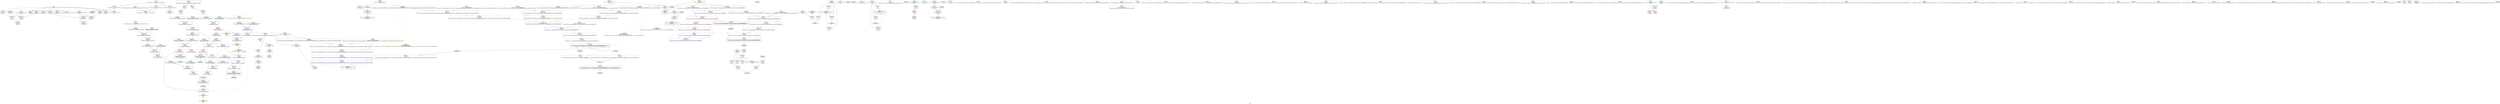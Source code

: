 digraph "SVFG" {
	label="SVFG";

	Node0x5643a87833d0 [shape=record,color=grey,label="{NodeID: 0\nNullPtr}"];
	Node0x5643a87833d0 -> Node0x5643a87a4ab0[style=solid];
	Node0x5643a87833d0 -> Node0x5643a87a4bb0[style=solid];
	Node0x5643a87833d0 -> Node0x5643a87a4c80[style=solid];
	Node0x5643a87833d0 -> Node0x5643a87a4d50[style=solid];
	Node0x5643a87833d0 -> Node0x5643a87a4e20[style=solid];
	Node0x5643a87833d0 -> Node0x5643a87a4ef0[style=solid];
	Node0x5643a87833d0 -> Node0x5643a87a4fc0[style=solid];
	Node0x5643a87833d0 -> Node0x5643a87a5090[style=solid];
	Node0x5643a87833d0 -> Node0x5643a87a5160[style=solid];
	Node0x5643a87833d0 -> Node0x5643a87aad20[style=solid];
	Node0x5643a87e0720 [shape=record,color=black,label="{NodeID: 443\n305 = PHI(346, )\n}"];
	Node0x5643a87a5bb0 [shape=record,color=blue,label="{NodeID: 194\n247\<--250\n_M_current\<--\n_ZN9__gnu_cxx17__normal_iteratorIPKcNSt7__cxx1112basic_stringIcSt11char_traitsIcESaIcEEEEC2IPcEERKNS0_IT_NS_11__enable_ifIXsr3std10__are_sameISC_SB_EE7__valueES8_E6__typeEEE\n|{<s0>15|<s1>15}}"];
	Node0x5643a87a5bb0:s0 -> Node0x5643a87a8f50[style=dashed,color=blue];
	Node0x5643a87a5bb0:s1 -> Node0x5643a87c3a20[style=dashed,color=blue];
	Node0x5643a87a24d0 [shape=record,color=purple,label="{NodeID: 111\n83\<--59\ncoerce.dive\<--__begin1\n_Z5solvev\n}"];
	Node0x5643a87a24d0 -> Node0x5643a87aaef0[style=solid];
	Node0x5643a87a0d10 [shape=record,color=green,label="{NodeID: 28\n63\<--64\nc\<--c_field_insensitive\n_Z5solvev\n}"];
	Node0x5643a87a0d10 -> Node0x5643a87a8b40[style=solid];
	Node0x5643a87a0d10 -> Node0x5643a87a8c10[style=solid];
	Node0x5643a87a0d10 -> Node0x5643a87a8ce0[style=solid];
	Node0x5643a87a0d10 -> Node0x5643a87ab090[style=solid];
	Node0x5643a87e2cd0 [shape=record,color=black,label="{NodeID: 471\n162 = PHI()\n}"];
	Node0x5643a87a8db0 [shape=record,color=red,label="{NodeID: 139\n99\<--96\n\<--call5\n_Z5solvev\n}"];
	Node0x5643a87a8db0 -> Node0x5643a87ab090[style=solid];
	Node0x5643a87a3780 [shape=record,color=green,label="{NodeID: 56\n255\<--256\nthis.addr\<--this.addr_field_insensitive\n_ZN9__gnu_cxx17__normal_iteratorIPcNSt7__cxx1112basic_stringIcSt11char_traitsIcESaIcEEEEppEv\n}"];
	Node0x5643a87a3780 -> Node0x5643a87a9770[style=solid];
	Node0x5643a87a3780 -> Node0x5643a87a5c80[style=solid];
	Node0x5643a87c2620 [shape=record,color=black,label="{NodeID: 333\nMR_47V_3 = PHI(MR_47V_4, MR_47V_2, )\npts\{286 \}\n}"];
	Node0x5643a87c2620 -> Node0x5643a87a9ab0[style=dashed];
	Node0x5643a87c2620 -> Node0x5643a87a9b80[style=dashed];
	Node0x5643a87c2620 -> Node0x5643a87a5fc0[style=dashed];
	Node0x5643a87aa470 [shape=record,color=red,label="{NodeID: 167\n380\<--374\n\<--__a.addr\n_ZStoRRSt13_Ios_FmtflagsS_\n}"];
	Node0x5643a87aa470 -> Node0x5643a87aa6e0[style=solid];
	Node0x5643a87a4fc0 [shape=record,color=black,label="{NodeID: 84\n129\<--3\n\<--dummyVal\n_Z5solvev\n}"];
	Node0x5643a87a4fc0 -> Node0x5643a87ab3d0[style=solid];
	Node0x5643a879ec50 [shape=record,color=green,label="{NodeID: 1\n7\<--1\n__dso_handle\<--dummyObj\nGlob }"];
	Node0x5643a87e0830 [shape=record,color=black,label="{NodeID: 444\n309 = PHI()\n}"];
	Node0x5643a87a5c80 [shape=record,color=blue,label="{NodeID: 195\n255\<--254\nthis.addr\<--this\n_ZN9__gnu_cxx17__normal_iteratorIPcNSt7__cxx1112basic_stringIcSt11char_traitsIcESaIcEEEEppEv\n}"];
	Node0x5643a87a5c80 -> Node0x5643a87a9770[style=dashed];
	Node0x5643a87a25a0 [shape=record,color=purple,label="{NodeID: 112\n89\<--61\ncoerce.dive3\<--__end1\n_Z5solvev\n}"];
	Node0x5643a87a25a0 -> Node0x5643a87aafc0[style=solid];
	Node0x5643a87a0de0 [shape=record,color=green,label="{NodeID: 29\n65\<--66\nagg.tmp\<--agg.tmp_field_insensitive\n_Z5solvev\n|{|<s1>15}}"];
	Node0x5643a87a0de0 -> Node0x5643a87a2670[style=solid];
	Node0x5643a87a0de0:s1 -> Node0x5643a87e0e90[style=solid,color=red];
	Node0x5643a87e2dd0 [shape=record,color=black,label="{NodeID: 472\n166 = PHI()\n}"];
	Node0x5643a87a8e80 [shape=record,color=red,label="{NodeID: 140\n111\<--107\n\<--call9\n_Z5solvev\n}"];
	Node0x5643a87a8e80 -> Node0x5643a87a5600[style=solid];
	Node0x5643a87a3850 [shape=record,color=green,label="{NodeID: 57\n278\<--279\nmain\<--main_field_insensitive\n}"];
	Node0x5643a87c2b20 [shape=record,color=black,label="{NodeID: 334\nMR_2V_2 = PHI(MR_2V_3, MR_2V_1, )\npts\{10 \}\n|{<s0>32|<s1>32}}"];
	Node0x5643a87c2b20:s0 -> Node0x5643a87a8590[style=dashed,color=red];
	Node0x5643a87c2b20:s1 -> Node0x5643a87ab640[style=dashed,color=red];
	Node0x5643a87aa540 [shape=record,color=red,label="{NodeID: 168\n386\<--374\n\<--__a.addr\n_ZStoRRSt13_Ios_FmtflagsS_\n}"];
	Node0x5643a87aa540 -> Node0x5643a87a2d40[style=solid];
	Node0x5643a87aa540 -> Node0x5643a87a67e0[style=solid];
	Node0x5643a87a5090 [shape=record,color=black,label="{NodeID: 85\n181\<--3\nlpad.val\<--dummyVal\n_Z5solvev\n}"];
	Node0x5643a879ece0 [shape=record,color=green,label="{NodeID: 2\n9\<--1\n\<--dummyObj\nCan only get source location for instruction, argument, global var or function.}"];
	Node0x5643a87e0900 [shape=record,color=black,label="{NodeID: 445\n363 = PHI(371, )\n}"];
	Node0x5643a87a5d50 [shape=record,color=blue,label="{NodeID: 196\n259\<--261\n_M_current\<--incdec.ptr\n_ZN9__gnu_cxx17__normal_iteratorIPcNSt7__cxx1112basic_stringIcSt11char_traitsIcESaIcEEEEppEv\n|{<s0>17}}"];
	Node0x5643a87a5d50:s0 -> Node0x5643a87c3520[style=dashed,color=blue];
	Node0x5643a87a2670 [shape=record,color=purple,label="{NodeID: 113\n142\<--65\ncoerce.dive14\<--agg.tmp\n_Z5solvev\n}"];
	Node0x5643a87a2670 -> Node0x5643a87a8f50[style=solid];
	Node0x5643a87a0eb0 [shape=record,color=green,label="{NodeID: 30\n67\<--68\nref.tmp\<--ref.tmp_field_insensitive\n_Z5solvev\n|{|<s1>15}}"];
	Node0x5643a87a0eb0 -> Node0x5643a87a2740[style=solid];
	Node0x5643a87a0eb0:s1 -> Node0x5643a87e0fd0[style=solid,color=red];
	Node0x5643a87e2ed0 [shape=record,color=black,label="{NodeID: 473\n167 = PHI()\n}"];
	Node0x5643a87a8f50 [shape=record,color=red,label="{NodeID: 141\n143\<--142\n\<--coerce.dive14\n_Z5solvev\n}"];
	Node0x5643a87a3950 [shape=record,color=green,label="{NodeID: 58\n281\<--282\nretval\<--retval_field_insensitive\nmain\n}"];
	Node0x5643a87a3950 -> Node0x5643a87a9910[style=solid];
	Node0x5643a87a3950 -> Node0x5643a87a5e20[style=solid];
	Node0x5643a87c3020 [shape=record,color=black,label="{NodeID: 335\nMR_10V_2 = PHI(MR_10V_3, MR_10V_1, )\npts\{64 \}\n}"];
	Node0x5643a87c3020 -> Node0x5643a87ab090[style=dashed];
	Node0x5643a87aa610 [shape=record,color=red,label="{NodeID: 169\n382\<--376\n\<--__b.addr\n_ZStoRRSt13_Ios_FmtflagsS_\n|{<s0>34}}"];
	Node0x5643a87aa610:s0 -> Node0x5643a87e1610[style=solid,color=red];
	Node0x5643a87a5160 [shape=record,color=black,label="{NodeID: 86\n182\<--3\nlpad.val29\<--dummyVal\n_Z5solvev\n}"];
	Node0x5643a879ef90 [shape=record,color=green,label="{NodeID: 3\n11\<--1\n_ZSt3cin\<--dummyObj\nGlob }"];
	Node0x5643a87e0a40 [shape=record,color=black,label="{NodeID: 446\n383 = PHI(389, )\n}"];
	Node0x5643a87e0a40 -> Node0x5643a87a67e0[style=solid];
	Node0x5643a87c73c0 [shape=record,color=yellow,style=double,label="{NodeID: 363\n26V_1 = ENCHI(MR_26V_0)\npts\{600000 620000 680000 \}\nFun[_ZN9__gnu_cxx17__normal_iteratorIPKcNSt7__cxx1112basic_stringIcSt11char_traitsIcESaIcEEEEC2IPcEERKNS0_IT_NS_11__enable_ifIXsr3std10__are_sameISC_SB_EE7__valueES8_E6__typeEEE]}"];
	Node0x5643a87c73c0 -> Node0x5643a87a96a0[style=dashed];
	Node0x5643a87a5e20 [shape=record,color=blue,label="{NodeID: 197\n281\<--288\nretval\<--\nmain\n}"];
	Node0x5643a87a5e20 -> Node0x5643a87a9910[style=dashed];
	Node0x5643a87a2740 [shape=record,color=purple,label="{NodeID: 114\n136\<--67\ncoerce.dive13\<--ref.tmp\n_Z5solvev\n}"];
	Node0x5643a87a2740 -> Node0x5643a87ab4a0[style=solid];
	Node0x5643a87a0f80 [shape=record,color=green,label="{NodeID: 31\n69\<--70\ncoerce\<--coerce_field_insensitive\n_Z5solvev\n}"];
	Node0x5643a87a0f80 -> Node0x5643a87a7a30[style=solid];
	Node0x5643a87e2fd0 [shape=record,color=black,label="{NodeID: 474\n170 = PHI()\n}"];
	Node0x5643a87a9020 [shape=record,color=red,label="{NodeID: 142\n206\<--200\n\<--__lhs.addr\n_ZN9__gnu_cxxneIPcNSt7__cxx1112basic_stringIcSt11char_traitsIcESaIcEEEEEbRKNS_17__normal_iteratorIT_T0_EESD_\n|{<s0>26}}"];
	Node0x5643a87a9020:s0 -> Node0x5643a87e1750[style=solid,color=red];
	Node0x5643a87a3a20 [shape=record,color=green,label="{NodeID: 59\n283\<--284\ntn\<--tn_field_insensitive\nmain\n}"];
	Node0x5643a87a3a20 -> Node0x5643a87a99e0[style=solid];
	Node0x5643a87c3520 [shape=record,color=black,label="{NodeID: 336\nMR_12V_3 = PHI(MR_12V_4, MR_12V_2, )\npts\{600000 \}\n|{<s0>8|<s1>9|<s2>17|<s3>17}}"];
	Node0x5643a87c3520:s0 -> Node0x5643a87c78e0[style=dashed,color=red];
	Node0x5643a87c3520:s1 -> Node0x5643a87c82c0[style=dashed,color=red];
	Node0x5643a87c3520:s2 -> Node0x5643a87a9840[style=dashed,color=red];
	Node0x5643a87c3520:s3 -> Node0x5643a87a5d50[style=dashed,color=red];
	Node0x5643a87aa6e0 [shape=record,color=red,label="{NodeID: 170\n381\<--380\n\<--\n_ZStoRRSt13_Ios_FmtflagsS_\n|{<s0>34}}"];
	Node0x5643a87aa6e0:s0 -> Node0x5643a87e14d0[style=solid,color=red];
	Node0x5643a87a5230 [shape=record,color=black,label="{NodeID: 87\n13\<--12\n\<--_ZSt4cout\nCan only get source location for instruction, argument, global var or function.}"];
	Node0x5643a87a5230 -> Node0x5643a87a83f0[style=solid];
	Node0x5643a87a5230 -> Node0x5643a87a84c0[style=solid];
	Node0x5643a879f020 [shape=record,color=green,label="{NodeID: 4\n12\<--1\n_ZSt4cout\<--dummyObj\nGlob }"];
	Node0x5643a87e0c10 [shape=record,color=black,label="{NodeID: 447\n372 = PHI(362, )\n0th arg _ZStoRRSt13_Ios_FmtflagsS_ }"];
	Node0x5643a87e0c10 -> Node0x5643a87a6640[style=solid];
	Node0x5643a87a5ef0 [shape=record,color=blue,label="{NodeID: 198\n285\<--288\ni\<--\nmain\n}"];
	Node0x5643a87a5ef0 -> Node0x5643a87c2620[style=dashed];
	Node0x5643a87a7a30 [shape=record,color=purple,label="{NodeID: 115\n147\<--69\ncoerce.dive17\<--coerce\n_Z5solvev\n}"];
	Node0x5643a87a7a30 -> Node0x5643a87ab570[style=solid];
	Node0x5643a87a1050 [shape=record,color=green,label="{NodeID: 32\n72\<--73\n_ZNSt7__cxx1112basic_stringIcSt11char_traitsIcESaIcEEC1Ev\<--_ZNSt7__cxx1112basic_stringIcSt11char_traitsIcESaIcEEC1Ev_field_insensitive\n}"];
	Node0x5643a87e30a0 [shape=record,color=black,label="{NodeID: 475\n207 = PHI(402, )\n}"];
	Node0x5643a87e30a0 -> Node0x5643a87a91c0[style=solid];
	Node0x5643a87a90f0 [shape=record,color=red,label="{NodeID: 143\n211\<--202\n\<--__rhs.addr\n_ZN9__gnu_cxxneIPcNSt7__cxx1112basic_stringIcSt11char_traitsIcESaIcEEEEEbRKNS_17__normal_iteratorIT_T0_EESD_\n|{<s0>27}}"];
	Node0x5643a87a90f0:s0 -> Node0x5643a87e1750[style=solid,color=red];
	Node0x5643a87a3af0 [shape=record,color=green,label="{NodeID: 60\n285\<--286\ni\<--i_field_insensitive\nmain\n}"];
	Node0x5643a87a3af0 -> Node0x5643a87a9ab0[style=solid];
	Node0x5643a87a3af0 -> Node0x5643a87a9b80[style=solid];
	Node0x5643a87a3af0 -> Node0x5643a87a5ef0[style=solid];
	Node0x5643a87a3af0 -> Node0x5643a87a5fc0[style=solid];
	Node0x5643a87c3a20 [shape=record,color=black,label="{NodeID: 337\nMR_16V_2 = PHI(MR_16V_3, MR_16V_1, )\npts\{660000 \}\n|{|<s1>15}}"];
	Node0x5643a87c3a20 -> Node0x5643a87c3a20[style=dashed];
	Node0x5643a87c3a20:s1 -> Node0x5643a87a5bb0[style=dashed,color=red];
	Node0x5643a87aa7b0 [shape=record,color=red,label="{NodeID: 171\n398\<--392\n\<--__a.addr\n_ZStorSt13_Ios_FmtflagsS_\n}"];
	Node0x5643a87aa7b0 -> Node0x5643a87b3f50[style=solid];
	Node0x5643a87a5330 [shape=record,color=black,label="{NodeID: 88\n14\<--12\n\<--_ZSt4cout\nCan only get source location for instruction, argument, global var or function.}"];
	Node0x5643a87a5330 -> Node0x5643a87a8660[style=solid];
	Node0x5643a87a5330 -> Node0x5643a87a8730[style=solid];
	Node0x5643a879f0e0 [shape=record,color=green,label="{NodeID: 5\n15\<--1\n.str\<--dummyObj\nGlob }"];
	Node0x5643a87e0d50 [shape=record,color=black,label="{NodeID: 448\n373 = PHI(361, )\n1st arg _ZStoRRSt13_Ios_FmtflagsS_ }"];
	Node0x5643a87e0d50 -> Node0x5643a87a6710[style=solid];
	Node0x5643a87a5fc0 [shape=record,color=blue,label="{NodeID: 199\n285\<--321\ni\<--inc\nmain\n}"];
	Node0x5643a87a5fc0 -> Node0x5643a87c2620[style=dashed];
	Node0x5643a87a7b00 [shape=record,color=purple,label="{NodeID: 116\n222\<--221\n_M_current\<--this1\n_ZNK9__gnu_cxx17__normal_iteratorIPcNSt7__cxx1112basic_stringIcSt11char_traitsIcESaIcEEEEdeEv\n}"];
	Node0x5643a87a7b00 -> Node0x5643a87a9430[style=solid];
	Node0x5643a87a1150 [shape=record,color=green,label="{NodeID: 33\n75\<--76\n_ZStrsIcSt11char_traitsIcESaIcEERSt13basic_istreamIT_T0_ES7_RNSt7__cxx1112basic_stringIS4_S5_T1_EE\<--_ZStrsIcSt11char_traitsIcESaIcEERSt13basic_istreamIT_T0_ES7_RNSt7__cxx1112basic_stringIS4_S5_T1_EE_field_insensitive\n}"];
	Node0x5643a87e32a0 [shape=record,color=black,label="{NodeID: 476\n212 = PHI(402, )\n}"];
	Node0x5643a87e32a0 -> Node0x5643a87a9290[style=solid];
	Node0x5643a87a91c0 [shape=record,color=red,label="{NodeID: 144\n210\<--207\n\<--call\n_ZN9__gnu_cxxneIPcNSt7__cxx1112basic_stringIcSt11char_traitsIcESaIcEEEEEbRKNS_17__normal_iteratorIT_T0_EESD_\n}"];
	Node0x5643a87a91c0 -> Node0x5643a87b40d0[style=solid];
	Node0x5643a87a3bc0 [shape=record,color=green,label="{NodeID: 61\n297\<--298\n_ZNSt8ios_base9precisionEl\<--_ZNSt8ios_base9precisionEl_field_insensitive\n}"];
	Node0x5643a87c3f20 [shape=record,color=black,label="{NodeID: 338\nMR_18V_2 = PHI(MR_18V_3, MR_18V_1, )\npts\{680000 \}\n}"];
	Node0x5643a87c3f20 -> Node0x5643a87ab4a0[style=dashed];
	Node0x5643a87c3f20 -> Node0x5643a87c3f20[style=dashed];
	Node0x5643a87aa880 [shape=record,color=red,label="{NodeID: 172\n399\<--394\n\<--__b.addr\n_ZStorSt13_Ios_FmtflagsS_\n}"];
	Node0x5643a87aa880 -> Node0x5643a87b3f50[style=solid];
	Node0x5643a87a5430 [shape=record,color=black,label="{NodeID: 89\n32\<--33\n\<--_ZNSt8ios_base4InitD1Ev\nCan only get source location for instruction, argument, global var or function.}"];
	Node0x5643a879f980 [shape=record,color=green,label="{NodeID: 6\n17\<--1\n.str.1\<--dummyObj\nGlob }"];
	Node0x5643a87e0e90 [shape=record,color=black,label="{NodeID: 449\n238 = PHI(65, )\n0th arg _ZN9__gnu_cxx17__normal_iteratorIPKcNSt7__cxx1112basic_stringIcSt11char_traitsIcESaIcEEEEC2IPcEERKNS0_IT_NS_11__enable_ifIXsr3std10__are_sameISC_SB_EE7__valueES8_E6__typeEEE }"];
	Node0x5643a87e0e90 -> Node0x5643a87a5a10[style=solid];
	Node0x5643a87a6090 [shape=record,color=blue,label="{NodeID: 200\n329\<--327\nthis.addr\<--this\n_ZNSt8ios_base9precisionEl\n}"];
	Node0x5643a87a6090 -> Node0x5643a87a9df0[style=dashed];
	Node0x5643a87a7bd0 [shape=record,color=purple,label="{NodeID: 117\n247\<--246\n_M_current\<--this1\n_ZN9__gnu_cxx17__normal_iteratorIPKcNSt7__cxx1112basic_stringIcSt11char_traitsIcESaIcEEEEC2IPcEERKNS0_IT_NS_11__enable_ifIXsr3std10__are_sameISC_SB_EE7__valueES8_E6__typeEEE\n}"];
	Node0x5643a87a7bd0 -> Node0x5643a87a5bb0[style=solid];
	Node0x5643a87a1250 [shape=record,color=green,label="{NodeID: 34\n81\<--82\n_ZNSt7__cxx1112basic_stringIcSt11char_traitsIcESaIcEE5beginEv\<--_ZNSt7__cxx1112basic_stringIcSt11char_traitsIcESaIcEE5beginEv_field_insensitive\n}"];
	Node0x5643a87e33e0 [shape=record,color=black,label="{NodeID: 477\n348 = PHI(306, )\n1st arg _ZNSt8ios_base4setfESt13_Ios_Fmtflags }"];
	Node0x5643a87e33e0 -> Node0x5643a87a64a0[style=solid];
	Node0x5643a87a9290 [shape=record,color=red,label="{NodeID: 145\n213\<--212\n\<--call1\n_ZN9__gnu_cxxneIPcNSt7__cxx1112basic_stringIcSt11char_traitsIcESaIcEEEEEbRKNS_17__normal_iteratorIT_T0_EESD_\n}"];
	Node0x5643a87a9290 -> Node0x5643a87b40d0[style=solid];
	Node0x5643a87a3cc0 [shape=record,color=green,label="{NodeID: 62\n307\<--308\n_ZNSt8ios_base4setfESt13_Ios_Fmtflags\<--_ZNSt8ios_base4setfESt13_Ios_Fmtflags_field_insensitive\n}"];
	Node0x5643a87c4420 [shape=record,color=black,label="{NodeID: 339\nMR_20V_2 = PHI(MR_20V_3, MR_20V_1, )\npts\{700000 \}\n}"];
	Node0x5643a87c4420 -> Node0x5643a87ab570[style=dashed];
	Node0x5643a87c4420 -> Node0x5643a87c4420[style=dashed];
	Node0x5643a87aa950 [shape=record,color=red,label="{NodeID: 173\n407\<--404\nthis1\<--this.addr\n_ZNK9__gnu_cxx17__normal_iteratorIPcNSt7__cxx1112basic_stringIcSt11char_traitsIcESaIcEEEE4baseEv\n}"];
	Node0x5643a87aa950 -> Node0x5643a87a8320[style=solid];
	Node0x5643a87a5530 [shape=record,color=black,label="{NodeID: 90\n106\<--105\nconv\<--\n_Z5solvev\n}"];
	Node0x5643a87a5530 -> Node0x5643a87b43d0[style=solid];
	Node0x5643a879fa10 [shape=record,color=green,label="{NodeID: 7\n20\<--1\n\<--dummyObj\nCan only get source location for instruction, argument, global var or function.}"];
	Node0x5643a87e0fd0 [shape=record,color=black,label="{NodeID: 450\n239 = PHI(67, )\n1st arg _ZN9__gnu_cxx17__normal_iteratorIPKcNSt7__cxx1112basic_stringIcSt11char_traitsIcESaIcEEEEC2IPcEERKNS0_IT_NS_11__enable_ifIXsr3std10__are_sameISC_SB_EE7__valueES8_E6__typeEEE }"];
	Node0x5643a87e0fd0 -> Node0x5643a87a5ae0[style=solid];
	Node0x5643a87a6160 [shape=record,color=blue,label="{NodeID: 201\n331\<--328\n__prec.addr\<--__prec\n_ZNSt8ios_base9precisionEl\n}"];
	Node0x5643a87a6160 -> Node0x5643a87a9ec0[style=dashed];
	Node0x5643a87a7ca0 [shape=record,color=purple,label="{NodeID: 118\n259\<--258\n_M_current\<--this1\n_ZN9__gnu_cxx17__normal_iteratorIPcNSt7__cxx1112basic_stringIcSt11char_traitsIcESaIcEEEEppEv\n}"];
	Node0x5643a87a7ca0 -> Node0x5643a87a9840[style=solid];
	Node0x5643a87a7ca0 -> Node0x5643a87a5d50[style=solid];
	Node0x5643a87a1350 [shape=record,color=green,label="{NodeID: 35\n87\<--88\n_ZNSt7__cxx1112basic_stringIcSt11char_traitsIcESaIcEE3endEv\<--_ZNSt7__cxx1112basic_stringIcSt11char_traitsIcESaIcEE3endEv_field_insensitive\n}"];
	Node0x5643a87a9360 [shape=record,color=red,label="{NodeID: 146\n221\<--218\nthis1\<--this.addr\n_ZNK9__gnu_cxx17__normal_iteratorIPcNSt7__cxx1112basic_stringIcSt11char_traitsIcESaIcEEEEdeEv\n}"];
	Node0x5643a87a9360 -> Node0x5643a87a7b00[style=solid];
	Node0x5643a87a3dc0 [shape=record,color=green,label="{NodeID: 63\n310\<--311\n_ZNSirsERi\<--_ZNSirsERi_field_insensitive\n}"];
	Node0x5643a87aaa20 [shape=record,color=blue,label="{NodeID: 174\n8\<--9\ntest\<--\nGlob }"];
	Node0x5643a87aaa20 -> Node0x5643a87c2b20[style=dashed];
	Node0x5643a87a5600 [shape=record,color=black,label="{NodeID: 91\n112\<--111\nconv10\<--\n_Z5solvev\n}"];
	Node0x5643a87a5600 -> Node0x5643a87b43d0[style=solid];
	Node0x5643a879faa0 [shape=record,color=green,label="{NodeID: 8\n108\<--1\n\<--dummyObj\nCan only get source location for instruction, argument, global var or function.}"];
	Node0x5643a87e1110 [shape=record,color=black,label="{NodeID: 451\n254 = PHI(59, )\n0th arg _ZN9__gnu_cxx17__normal_iteratorIPcNSt7__cxx1112basic_stringIcSt11char_traitsIcESaIcEEEEppEv }"];
	Node0x5643a87e1110 -> Node0x5643a87a5c80[style=solid];
	Node0x5643a87c78e0 [shape=record,color=yellow,style=double,label="{NodeID: 368\n26V_1 = ENCHI(MR_26V_0)\npts\{600000 620000 680000 \}\nFun[_ZN9__gnu_cxxneIPcNSt7__cxx1112basic_stringIcSt11char_traitsIcESaIcEEEEEbRKNS_17__normal_iteratorIT_T0_EESD_]}"];
	Node0x5643a87c78e0 -> Node0x5643a87a91c0[style=dashed];
	Node0x5643a87c78e0 -> Node0x5643a87a9290[style=dashed];
	Node0x5643a87a6230 [shape=record,color=blue,label="{NodeID: 202\n333\<--339\n__old\<--\n_ZNSt8ios_base9precisionEl\n}"];
	Node0x5643a87a6230 -> Node0x5643a87a9f90[style=dashed];
	Node0x5643a87a7d70 [shape=record,color=purple,label="{NodeID: 119\n261\<--260\nincdec.ptr\<--\n_ZN9__gnu_cxx17__normal_iteratorIPcNSt7__cxx1112basic_stringIcSt11char_traitsIcESaIcEEEEppEv\n}"];
	Node0x5643a87a7d70 -> Node0x5643a87a5d50[style=solid];
	Node0x5643a87a1450 [shape=record,color=green,label="{NodeID: 36\n93\<--94\n_ZN9__gnu_cxxneIPcNSt7__cxx1112basic_stringIcSt11char_traitsIcESaIcEEEEEbRKNS_17__normal_iteratorIT_T0_EESD_\<--_ZN9__gnu_cxxneIPcNSt7__cxx1112basic_stringIcSt11char_traitsIcESaIcEEEEEbRKNS_17__normal_iteratorIT_T0_EESD__field_insensitive\n}"];
	Node0x5643a87b3c50 [shape=record,color=grey,label="{NodeID: 313\n160 = Binary(159, 9, )\n}"];
	Node0x5643a87b3c50 -> Node0x5643a87ab640[style=solid];
	Node0x5643a87a9430 [shape=record,color=red,label="{NodeID: 147\n223\<--222\n\<--_M_current\n_ZNK9__gnu_cxx17__normal_iteratorIPcNSt7__cxx1112basic_stringIcSt11char_traitsIcESaIcEEEEdeEv\n}"];
	Node0x5643a87a9430 -> Node0x5643a87a57a0[style=solid];
	Node0x5643a87a3ec0 [shape=record,color=green,label="{NodeID: 64\n329\<--330\nthis.addr\<--this.addr_field_insensitive\n_ZNSt8ios_base9precisionEl\n}"];
	Node0x5643a87a3ec0 -> Node0x5643a87a9df0[style=solid];
	Node0x5643a87a3ec0 -> Node0x5643a87a6090[style=solid];
	Node0x5643a87aab20 [shape=record,color=blue,label="{NodeID: 175\n414\<--20\nllvm.global_ctors_0\<--\nGlob }"];
	Node0x5643a87a56d0 [shape=record,color=black,label="{NodeID: 92\n197\<--214\n_ZN9__gnu_cxxneIPcNSt7__cxx1112basic_stringIcSt11char_traitsIcESaIcEEEEEbRKNS_17__normal_iteratorIT_T0_EESD__ret\<--cmp\n_ZN9__gnu_cxxneIPcNSt7__cxx1112basic_stringIcSt11char_traitsIcESaIcEEEEEbRKNS_17__normal_iteratorIT_T0_EESD_\n|{<s0>8}}"];
	Node0x5643a87a56d0:s0 -> Node0x5643a87e2720[style=solid,color=blue];
	Node0x5643a879fb60 [shape=record,color=green,label="{NodeID: 9\n171\<--1\n\<--dummyObj\nCan only get source location for instruction, argument, global var or function.}"];
	Node0x5643a87e1250 [shape=record,color=black,label="{NodeID: 452\n198 = PHI(59, )\n0th arg _ZN9__gnu_cxxneIPcNSt7__cxx1112basic_stringIcSt11char_traitsIcESaIcEEEEEbRKNS_17__normal_iteratorIT_T0_EESD_ }"];
	Node0x5643a87e1250 -> Node0x5643a87ab710[style=solid];
	Node0x5643a87a6300 [shape=record,color=blue,label="{NodeID: 203\n342\<--341\n_M_precision2\<--\n_ZNSt8ios_base9precisionEl\n|{<s0>29}}"];
	Node0x5643a87a6300:s0 -> Node0x5643a87cf060[style=dashed,color=blue];
	Node0x5643a87a7e40 [shape=record,color=purple,label="{NodeID: 120\n290\<--289\nvbase.offset.ptr\<--vtable\nmain\n}"];
	Node0x5643a87a7e40 -> Node0x5643a87a5940[style=solid];
	Node0x5643a87a1550 [shape=record,color=green,label="{NodeID: 37\n97\<--98\n_ZNK9__gnu_cxx17__normal_iteratorIPcNSt7__cxx1112basic_stringIcSt11char_traitsIcESaIcEEEEdeEv\<--_ZNK9__gnu_cxx17__normal_iteratorIPcNSt7__cxx1112basic_stringIcSt11char_traitsIcESaIcEEEEdeEv_field_insensitive\n}"];
	Node0x5643a87b3dd0 [shape=record,color=grey,label="{NodeID: 314\n321 = Binary(320, 9, )\n}"];
	Node0x5643a87b3dd0 -> Node0x5643a87a5fc0[style=solid];
	Node0x5643a87a9500 [shape=record,color=red,label="{NodeID: 148\n246\<--240\nthis1\<--this.addr\n_ZN9__gnu_cxx17__normal_iteratorIPKcNSt7__cxx1112basic_stringIcSt11char_traitsIcESaIcEEEEC2IPcEERKNS0_IT_NS_11__enable_ifIXsr3std10__are_sameISC_SB_EE7__valueES8_E6__typeEEE\n}"];
	Node0x5643a87a9500 -> Node0x5643a87a7bd0[style=solid];
	Node0x5643a87a3f90 [shape=record,color=green,label="{NodeID: 65\n331\<--332\n__prec.addr\<--__prec.addr_field_insensitive\n_ZNSt8ios_base9precisionEl\n}"];
	Node0x5643a87a3f90 -> Node0x5643a87a9ec0[style=solid];
	Node0x5643a87a3f90 -> Node0x5643a87a6160[style=solid];
	Node0x5643a87aac20 [shape=record,color=blue,label="{NodeID: 176\n415\<--21\nllvm.global_ctors_1\<--_GLOBAL__sub_I_zemen_0_1.cpp\nGlob }"];
	Node0x5643a87a57a0 [shape=record,color=black,label="{NodeID: 93\n216\<--223\n_ZNK9__gnu_cxx17__normal_iteratorIPcNSt7__cxx1112basic_stringIcSt11char_traitsIcESaIcEEEEdeEv_ret\<--\n_ZNK9__gnu_cxx17__normal_iteratorIPcNSt7__cxx1112basic_stringIcSt11char_traitsIcESaIcEEEEdeEv\n|{<s0>9}}"];
	Node0x5643a87a57a0:s0 -> Node0x5643a87e2890[style=solid,color=blue];
	Node0x5643a879fc60 [shape=record,color=green,label="{NodeID: 10\n288\<--1\n\<--dummyObj\nCan only get source location for instruction, argument, global var or function.}"];
	Node0x5643a87e1390 [shape=record,color=black,label="{NodeID: 453\n199 = PHI(61, )\n1st arg _ZN9__gnu_cxxneIPcNSt7__cxx1112basic_stringIcSt11char_traitsIcESaIcEEEEEbRKNS_17__normal_iteratorIT_T0_EESD_ }"];
	Node0x5643a87e1390 -> Node0x5643a87ab7e0[style=solid];
	Node0x5643a87a63d0 [shape=record,color=blue,label="{NodeID: 204\n349\<--347\nthis.addr\<--this\n_ZNSt8ios_base4setfESt13_Ios_Fmtflags\n}"];
	Node0x5643a87a63d0 -> Node0x5643a87aa130[style=dashed];
	Node0x5643a87a7f10 [shape=record,color=purple,label="{NodeID: 121\n300\<--299\nvbase.offset.ptr2\<--vtable1\nmain\n}"];
	Node0x5643a87a7f10 -> Node0x5643a87a2930[style=solid];
	Node0x5643a87a1650 [shape=record,color=green,label="{NodeID: 38\n102\<--103\n_ZNKSt7__cxx1112basic_stringIcSt11char_traitsIcESaIcEE5emptyEv\<--_ZNKSt7__cxx1112basic_stringIcSt11char_traitsIcESaIcEE5emptyEv_field_insensitive\n}"];
	Node0x5643a87b3f50 [shape=record,color=grey,label="{NodeID: 315\n400 = Binary(398, 399, )\n}"];
	Node0x5643a87b3f50 -> Node0x5643a87a2e10[style=solid];
	Node0x5643a87a95d0 [shape=record,color=red,label="{NodeID: 149\n248\<--242\n\<--__i.addr\n_ZN9__gnu_cxx17__normal_iteratorIPKcNSt7__cxx1112basic_stringIcSt11char_traitsIcESaIcEEEEC2IPcEERKNS0_IT_NS_11__enable_ifIXsr3std10__are_sameISC_SB_EE7__valueES8_E6__typeEEE\n|{<s0>28}}"];
	Node0x5643a87a95d0:s0 -> Node0x5643a87e1750[style=solid,color=red];
	Node0x5643a87a4060 [shape=record,color=green,label="{NodeID: 66\n333\<--334\n__old\<--__old_field_insensitive\n_ZNSt8ios_base9precisionEl\n}"];
	Node0x5643a87a4060 -> Node0x5643a87a9f90[style=solid];
	Node0x5643a87a4060 -> Node0x5643a87a6230[style=solid];
	Node0x5643a87aad20 [shape=record,color=blue, style = dotted,label="{NodeID: 177\n416\<--3\nllvm.global_ctors_2\<--dummyVal\nGlob }"];
	Node0x5643a87a5870 [shape=record,color=black,label="{NodeID: 94\n253\<--258\n_ZN9__gnu_cxx17__normal_iteratorIPcNSt7__cxx1112basic_stringIcSt11char_traitsIcESaIcEEEEppEv_ret\<--this1\n_ZN9__gnu_cxx17__normal_iteratorIPcNSt7__cxx1112basic_stringIcSt11char_traitsIcESaIcEEEEppEv\n|{<s0>17}}"];
	Node0x5643a87a5870:s0 -> Node0x5643a87e2410[style=solid,color=blue];
	Node0x5643a879fd60 [shape=record,color=green,label="{NodeID: 11\n296\<--1\n\<--dummyObj\nCan only get source location for instruction, argument, global var or function.|{<s0>29}}"];
	Node0x5643a879fd60:s0 -> Node0x5643a87e03a0[style=solid,color=red];
	Node0x5643a87e14d0 [shape=record,color=black,label="{NodeID: 454\n390 = PHI(381, )\n0th arg _ZStorSt13_Ios_FmtflagsS_ }"];
	Node0x5643a87e14d0 -> Node0x5643a87a68b0[style=solid];
	Node0x5643a87c7c10 [shape=record,color=yellow,style=double,label="{NodeID: 371\n40V_1 = ENCHI(MR_40V_0)\npts\{1 \}\nFun[main]|{|<s1>29|<s2>29}}"];
	Node0x5643a87c7c10 -> Node0x5643a87a8660[style=dashed];
	Node0x5643a87c7c10:s1 -> Node0x5643a87aa060[style=dashed,color=red];
	Node0x5643a87c7c10:s2 -> Node0x5643a87a6300[style=dashed,color=red];
	Node0x5643a87a64a0 [shape=record,color=blue,label="{NodeID: 205\n351\<--348\n__fmtfl.addr\<--__fmtfl\n_ZNSt8ios_base4setfESt13_Ios_Fmtflags\n}"];
	Node0x5643a87a64a0 -> Node0x5643a87aa200[style=dashed];
	Node0x5643a87a7fe0 [shape=record,color=purple,label="{NodeID: 122\n338\<--337\n_M_precision\<--this1\n_ZNSt8ios_base9precisionEl\n}"];
	Node0x5643a87a7fe0 -> Node0x5643a87aa060[style=solid];
	Node0x5643a87a1750 [shape=record,color=green,label="{NodeID: 39\n109\<--110\n_ZNSt7__cxx1112basic_stringIcSt11char_traitsIcESaIcEEixEm\<--_ZNSt7__cxx1112basic_stringIcSt11char_traitsIcESaIcEEixEm_field_insensitive\n}"];
	Node0x5643a87b40d0 [shape=record,color=grey,label="{NodeID: 316\n214 = cmp(210, 213, )\n}"];
	Node0x5643a87b40d0 -> Node0x5643a87a56d0[style=solid];
	Node0x5643a87a96a0 [shape=record,color=red,label="{NodeID: 150\n250\<--249\n\<--call\n_ZN9__gnu_cxx17__normal_iteratorIPKcNSt7__cxx1112basic_stringIcSt11char_traitsIcESaIcEEEEC2IPcEERKNS0_IT_NS_11__enable_ifIXsr3std10__are_sameISC_SB_EE7__valueES8_E6__typeEEE\n}"];
	Node0x5643a87a96a0 -> Node0x5643a87a5bb0[style=solid];
	Node0x5643a87a4130 [shape=record,color=green,label="{NodeID: 67\n349\<--350\nthis.addr\<--this.addr_field_insensitive\n_ZNSt8ios_base4setfESt13_Ios_Fmtflags\n}"];
	Node0x5643a87a4130 -> Node0x5643a87aa130[style=solid];
	Node0x5643a87a4130 -> Node0x5643a87a63d0[style=solid];
	Node0x5643a87aae20 [shape=record,color=blue,label="{NodeID: 178\n57\<--49\n__range1\<--s\n_Z5solvev\n}"];
	Node0x5643a87aae20 -> Node0x5643a87a89a0[style=dashed];
	Node0x5643a87aae20 -> Node0x5643a87a8a70[style=dashed];
	Node0x5643a87a5940 [shape=record,color=black,label="{NodeID: 95\n291\<--290\n\<--vbase.offset.ptr\nmain\n}"];
	Node0x5643a87a5940 -> Node0x5643a87a9c50[style=solid];
	Node0x5643a879fe60 [shape=record,color=green,label="{NodeID: 12\n306\<--1\n\<--dummyObj\nCan only get source location for instruction, argument, global var or function.|{<s0>30}}"];
	Node0x5643a879fe60:s0 -> Node0x5643a87e33e0[style=solid,color=red];
	Node0x5643a87e1610 [shape=record,color=black,label="{NodeID: 455\n391 = PHI(382, )\n1st arg _ZStorSt13_Ios_FmtflagsS_ }"];
	Node0x5643a87e1610 -> Node0x5643a87a6980[style=solid];
	Node0x5643a87a6570 [shape=record,color=blue,label="{NodeID: 206\n353\<--359\n__old\<--\n_ZNSt8ios_base4setfESt13_Ios_Fmtflags\n}"];
	Node0x5643a87a6570 -> Node0x5643a87aa2d0[style=dashed];
	Node0x5643a87a80b0 [shape=record,color=purple,label="{NodeID: 123\n342\<--337\n_M_precision2\<--this1\n_ZNSt8ios_base9precisionEl\n}"];
	Node0x5643a87a80b0 -> Node0x5643a87a6300[style=solid];
	Node0x5643a87a1850 [shape=record,color=green,label="{NodeID: 40\n117\<--118\n_ZNSt7__cxx1112basic_stringIcSt11char_traitsIcESaIcEE9push_backEc\<--_ZNSt7__cxx1112basic_stringIcSt11char_traitsIcESaIcEE9push_backEc_field_insensitive\n}"];
	Node0x5643a87b4250 [shape=record,color=grey,label="{NodeID: 317\n316 = cmp(314, 315, )\n}"];
	Node0x5643a87a9770 [shape=record,color=red,label="{NodeID: 151\n258\<--255\nthis1\<--this.addr\n_ZN9__gnu_cxx17__normal_iteratorIPcNSt7__cxx1112basic_stringIcSt11char_traitsIcESaIcEEEEppEv\n}"];
	Node0x5643a87a9770 -> Node0x5643a87a5870[style=solid];
	Node0x5643a87a9770 -> Node0x5643a87a7ca0[style=solid];
	Node0x5643a87a4200 [shape=record,color=green,label="{NodeID: 68\n351\<--352\n__fmtfl.addr\<--__fmtfl.addr_field_insensitive\n_ZNSt8ios_base4setfESt13_Ios_Fmtflags\n}"];
	Node0x5643a87a4200 -> Node0x5643a87aa200[style=solid];
	Node0x5643a87a4200 -> Node0x5643a87a64a0[style=solid];
	Node0x5643a87aaef0 [shape=record,color=blue,label="{NodeID: 179\n83\<--80\ncoerce.dive\<--call1\n_Z5solvev\n}"];
	Node0x5643a87aaef0 -> Node0x5643a87c3520[style=dashed];
	Node0x5643a87a2860 [shape=record,color=black,label="{NodeID: 96\n294\<--293\n\<--add.ptr\nmain\n|{<s0>29}}"];
	Node0x5643a87a2860:s0 -> Node0x5643a87de070[style=solid,color=red];
	Node0x5643a879ff60 [shape=record,color=green,label="{NodeID: 13\n4\<--6\n_ZStL8__ioinit\<--_ZStL8__ioinit_field_insensitive\nGlob }"];
	Node0x5643a879ff60 -> Node0x5643a87a2fb0[style=solid];
	Node0x5643a87e1750 [shape=record,color=black,label="{NodeID: 456\n403 = PHI(206, 211, 248, )\n0th arg _ZNK9__gnu_cxx17__normal_iteratorIPcNSt7__cxx1112basic_stringIcSt11char_traitsIcESaIcEEEE4baseEv }"];
	Node0x5643a87e1750 -> Node0x5643a87ad9d0[style=solid];
	Node0x5643a87a6640 [shape=record,color=blue,label="{NodeID: 207\n374\<--372\n__a.addr\<--__a\n_ZStoRRSt13_Ios_FmtflagsS_\n}"];
	Node0x5643a87a6640 -> Node0x5643a87aa470[style=dashed];
	Node0x5643a87a6640 -> Node0x5643a87aa540[style=dashed];
	Node0x5643a87a8180 [shape=record,color=purple,label="{NodeID: 124\n358\<--357\n_M_flags\<--this1\n_ZNSt8ios_base4setfESt13_Ios_Fmtflags\n}"];
	Node0x5643a87a8180 -> Node0x5643a87aa3a0[style=solid];
	Node0x5643a87a1950 [shape=record,color=green,label="{NodeID: 41\n132\<--133\n_ZNSt7__cxx1112basic_stringIcSt11char_traitsIcESaIcEED1Ev\<--_ZNSt7__cxx1112basic_stringIcSt11char_traitsIcESaIcEED1Ev_field_insensitive\n}"];
	Node0x5643a87b43d0 [shape=record,color=grey,label="{NodeID: 318\n113 = cmp(106, 112, )\n}"];
	Node0x5643a87a9840 [shape=record,color=red,label="{NodeID: 152\n260\<--259\n\<--_M_current\n_ZN9__gnu_cxx17__normal_iteratorIPcNSt7__cxx1112basic_stringIcSt11char_traitsIcESaIcEEEEppEv\n}"];
	Node0x5643a87a9840 -> Node0x5643a87a7d70[style=solid];
	Node0x5643a87a42d0 [shape=record,color=green,label="{NodeID: 69\n353\<--354\n__old\<--__old_field_insensitive\n_ZNSt8ios_base4setfESt13_Ios_Fmtflags\n}"];
	Node0x5643a87a42d0 -> Node0x5643a87aa2d0[style=solid];
	Node0x5643a87a42d0 -> Node0x5643a87a6570[style=solid];
	Node0x5643a87aafc0 [shape=record,color=blue,label="{NodeID: 180\n89\<--86\ncoerce.dive3\<--call2\n_Z5solvev\n|{<s0>8}}"];
	Node0x5643a87aafc0:s0 -> Node0x5643a87c78e0[style=dashed,color=red];
	Node0x5643a87a2930 [shape=record,color=black,label="{NodeID: 97\n301\<--300\n\<--vbase.offset.ptr2\nmain\n}"];
	Node0x5643a87a2930 -> Node0x5643a87a9d20[style=solid];
	Node0x5643a87a0060 [shape=record,color=green,label="{NodeID: 14\n8\<--10\ntest\<--test_field_insensitive\nGlob }"];
	Node0x5643a87a0060 -> Node0x5643a87a8590[style=solid];
	Node0x5643a87a0060 -> Node0x5643a87aaa20[style=solid];
	Node0x5643a87a0060 -> Node0x5643a87ab640[style=solid];
	Node0x5643a87e1a30 [shape=record,color=black,label="{NodeID: 457\n217 = PHI(59, )\n0th arg _ZNK9__gnu_cxx17__normal_iteratorIPcNSt7__cxx1112basic_stringIcSt11char_traitsIcESaIcEEEEdeEv }"];
	Node0x5643a87e1a30 -> Node0x5643a87ab8b0[style=solid];
	Node0x5643a87c7ee0 [shape=record,color=yellow,style=double,label="{NodeID: 374\n45V_1 = ENCHI(MR_45V_0)\npts\{284 \}\nFun[main]}"];
	Node0x5643a87c7ee0 -> Node0x5643a87a99e0[style=dashed];
	Node0x5643a87a6710 [shape=record,color=blue,label="{NodeID: 208\n376\<--373\n__b.addr\<--__b\n_ZStoRRSt13_Ios_FmtflagsS_\n}"];
	Node0x5643a87a6710 -> Node0x5643a87aa610[style=dashed];
	Node0x5643a87a8250 [shape=record,color=purple,label="{NodeID: 125\n362\<--357\n_M_flags2\<--this1\n_ZNSt8ios_base4setfESt13_Ios_Fmtflags\n|{<s0>33}}"];
	Node0x5643a87a8250:s0 -> Node0x5643a87e0c10[style=solid,color=red];
	Node0x5643a87a1a50 [shape=record,color=green,label="{NodeID: 42\n139\<--140\n_ZN9__gnu_cxx17__normal_iteratorIPKcNSt7__cxx1112basic_stringIcSt11char_traitsIcESaIcEEEEC2IPcEERKNS0_IT_NS_11__enable_ifIXsr3std10__are_sameISC_SB_EE7__valueES8_E6__typeEEE\<--_ZN9__gnu_cxx17__normal_iteratorIPKcNSt7__cxx1112basic_stringIcSt11char_traitsIcESaIcEEEEC2IPcEERKNS0_IT_NS_11__enable_ifIXsr3std10__are_sameISC_SB_EE7__valueES8_E6__typeEEE_field_insensitive\n}"];
	Node0x5643a87a9910 [shape=record,color=red,label="{NodeID: 153\n324\<--281\n\<--retval\nmain\n}"];
	Node0x5643a87a9910 -> Node0x5643a87a2ad0[style=solid];
	Node0x5643a87a43a0 [shape=record,color=green,label="{NodeID: 70\n364\<--365\n_ZStoRRSt13_Ios_FmtflagsS_\<--_ZStoRRSt13_Ios_FmtflagsS__field_insensitive\n}"];
	Node0x5643a87ab090 [shape=record,color=blue,label="{NodeID: 181\n63\<--99\nc\<--\n_Z5solvev\n}"];
	Node0x5643a87ab090 -> Node0x5643a87a8b40[style=dashed];
	Node0x5643a87ab090 -> Node0x5643a87a8c10[style=dashed];
	Node0x5643a87ab090 -> Node0x5643a87a8ce0[style=dashed];
	Node0x5643a87ab090 -> Node0x5643a87c3020[style=dashed];
	Node0x5643a87a2a00 [shape=record,color=black,label="{NodeID: 98\n304\<--303\n\<--add.ptr4\nmain\n|{<s0>30}}"];
	Node0x5643a87a2a00:s0 -> Node0x5643a87e1b40[style=solid,color=red];
	Node0x5643a87a0160 [shape=record,color=green,label="{NodeID: 15\n19\<--23\nllvm.global_ctors\<--llvm.global_ctors_field_insensitive\nGlob }"];
	Node0x5643a87a0160 -> Node0x5643a87a2200[style=solid];
	Node0x5643a87a0160 -> Node0x5643a87a22d0[style=solid];
	Node0x5643a87a0160 -> Node0x5643a87a23d0[style=solid];
	Node0x5643a87e1b40 [shape=record,color=black,label="{NodeID: 458\n347 = PHI(304, )\n0th arg _ZNSt8ios_base4setfESt13_Ios_Fmtflags }"];
	Node0x5643a87e1b40 -> Node0x5643a87a63d0[style=solid];
	Node0x5643a87a67e0 [shape=record,color=blue,label="{NodeID: 209\n386\<--383\n\<--call\n_ZStoRRSt13_Ios_FmtflagsS_\n|{<s0>33}}"];
	Node0x5643a87a67e0:s0 -> Node0x5643a87cf320[style=dashed,color=blue];
	Node0x5643a87a8320 [shape=record,color=purple,label="{NodeID: 126\n408\<--407\n_M_current\<--this1\n_ZNK9__gnu_cxx17__normal_iteratorIPcNSt7__cxx1112basic_stringIcSt11char_traitsIcESaIcEEEE4baseEv\n}"];
	Node0x5643a87a8320 -> Node0x5643a87a2ee0[style=solid];
	Node0x5643a87a1b50 [shape=record,color=green,label="{NodeID: 43\n145\<--146\n_ZNSt7__cxx1112basic_stringIcSt11char_traitsIcESaIcEE6insertEN9__gnu_cxx17__normal_iteratorIPKcS4_EEc\<--_ZNSt7__cxx1112basic_stringIcSt11char_traitsIcESaIcEE6insertEN9__gnu_cxx17__normal_iteratorIPKcS4_EEc_field_insensitive\n}"];
	Node0x5643a87a99e0 [shape=record,color=red,label="{NodeID: 154\n315\<--283\n\<--tn\nmain\n}"];
	Node0x5643a87a99e0 -> Node0x5643a87b4250[style=solid];
	Node0x5643a87a44a0 [shape=record,color=green,label="{NodeID: 71\n374\<--375\n__a.addr\<--__a.addr_field_insensitive\n_ZStoRRSt13_Ios_FmtflagsS_\n}"];
	Node0x5643a87a44a0 -> Node0x5643a87aa470[style=solid];
	Node0x5643a87a44a0 -> Node0x5643a87aa540[style=solid];
	Node0x5643a87a44a0 -> Node0x5643a87a6640[style=solid];
	Node0x5643a87c6640 [shape=record,color=yellow,style=double,label="{NodeID: 348\n4V_1 = ENCHI(MR_4V_0)\npts\{52 \}\nFun[_Z5solvev]}"];
	Node0x5643a87c6640 -> Node0x5643a87ab160[style=dashed];
	Node0x5643a87c6640 -> Node0x5643a87ab300[style=dashed];
	Node0x5643a87ab160 [shape=record,color=blue,label="{NodeID: 182\n51\<--121\nexn.slot\<--\n_Z5solvev\n}"];
	Node0x5643a87ab160 -> Node0x5643a87a8800[style=dashed];
	Node0x5643a87a2ad0 [shape=record,color=black,label="{NodeID: 99\n280\<--324\nmain_ret\<--\nmain\n}"];
	Node0x5643a87a0260 [shape=record,color=green,label="{NodeID: 16\n24\<--25\n__cxx_global_var_init\<--__cxx_global_var_init_field_insensitive\n}"];
	Node0x5643a87e1fb0 [shape=record,color=black,label="{NodeID: 459\n144 = PHI()\n}"];
	Node0x5643a87e1fb0 -> Node0x5643a87ab570[style=solid];
	Node0x5643a87a68b0 [shape=record,color=blue,label="{NodeID: 210\n392\<--390\n__a.addr\<--__a\n_ZStorSt13_Ios_FmtflagsS_\n}"];
	Node0x5643a87a68b0 -> Node0x5643a87aa7b0[style=dashed];
	Node0x5643a87a83f0 [shape=record,color=purple,label="{NodeID: 127\n293\<--13\nadd.ptr\<--\nmain\n}"];
	Node0x5643a87a83f0 -> Node0x5643a87a2860[style=solid];
	Node0x5643a87a1c50 [shape=record,color=green,label="{NodeID: 44\n152\<--153\n_ZN9__gnu_cxx17__normal_iteratorIPcNSt7__cxx1112basic_stringIcSt11char_traitsIcESaIcEEEEppEv\<--_ZN9__gnu_cxx17__normal_iteratorIPcNSt7__cxx1112basic_stringIcSt11char_traitsIcESaIcEEEEppEv_field_insensitive\n}"];
	Node0x5643a87a9ab0 [shape=record,color=red,label="{NodeID: 155\n314\<--285\n\<--i\nmain\n}"];
	Node0x5643a87a9ab0 -> Node0x5643a87b4250[style=solid];
	Node0x5643a87a4570 [shape=record,color=green,label="{NodeID: 72\n376\<--377\n__b.addr\<--__b.addr_field_insensitive\n_ZStoRRSt13_Ios_FmtflagsS_\n}"];
	Node0x5643a87a4570 -> Node0x5643a87aa610[style=solid];
	Node0x5643a87a4570 -> Node0x5643a87a6710[style=solid];
	Node0x5643a87c6720 [shape=record,color=yellow,style=double,label="{NodeID: 349\n6V_1 = ENCHI(MR_6V_0)\npts\{54 \}\nFun[_Z5solvev]}"];
	Node0x5643a87c6720 -> Node0x5643a87ab230[style=dashed];
	Node0x5643a87c6720 -> Node0x5643a87ab3d0[style=dashed];
	Node0x5643a87ab230 [shape=record,color=blue,label="{NodeID: 183\n53\<--123\nehselector.slot\<--\n_Z5solvev\n}"];
	Node0x5643a87ab230 -> Node0x5643a87a88d0[style=dashed];
	Node0x5643a87a2ba0 [shape=record,color=black,label="{NodeID: 100\n326\<--344\n_ZNSt8ios_base9precisionEl_ret\<--\n_ZNSt8ios_base9precisionEl\n|{<s0>29}}"];
	Node0x5643a87a2ba0:s0 -> Node0x5643a87e0610[style=solid,color=blue];
	Node0x5643a87a0360 [shape=record,color=green,label="{NodeID: 17\n28\<--29\n_ZNSt8ios_base4InitC1Ev\<--_ZNSt8ios_base4InitC1Ev_field_insensitive\n}"];
	Node0x5643a87e2110 [shape=record,color=black,label="{NodeID: 460\n74 = PHI()\n}"];
	Node0x5643a87a6980 [shape=record,color=blue,label="{NodeID: 211\n394\<--391\n__b.addr\<--__b\n_ZStorSt13_Ios_FmtflagsS_\n}"];
	Node0x5643a87a6980 -> Node0x5643a87aa880[style=dashed];
	Node0x5643a87a84c0 [shape=record,color=purple,label="{NodeID: 128\n303\<--13\nadd.ptr4\<--\nmain\n}"];
	Node0x5643a87a84c0 -> Node0x5643a87a2a00[style=solid];
	Node0x5643a87a1d50 [shape=record,color=green,label="{NodeID: 45\n157\<--158\n_ZStlsISt11char_traitsIcEERSt13basic_ostreamIcT_ES5_PKc\<--_ZStlsISt11char_traitsIcEERSt13basic_ostreamIcT_ES5_PKc_field_insensitive\n}"];
	Node0x5643a87a9b80 [shape=record,color=red,label="{NodeID: 156\n320\<--285\n\<--i\nmain\n}"];
	Node0x5643a87a9b80 -> Node0x5643a87b3dd0[style=solid];
	Node0x5643a87a4640 [shape=record,color=green,label="{NodeID: 73\n384\<--385\n_ZStorSt13_Ios_FmtflagsS_\<--_ZStorSt13_Ios_FmtflagsS__field_insensitive\n}"];
	Node0x5643a87ab300 [shape=record,color=blue,label="{NodeID: 184\n51\<--127\nexn.slot\<--\n_Z5solvev\n}"];
	Node0x5643a87ab300 -> Node0x5643a87a8800[style=dashed];
	Node0x5643a87a2c70 [shape=record,color=black,label="{NodeID: 101\n346\<--366\n_ZNSt8ios_base4setfESt13_Ios_Fmtflags_ret\<--\n_ZNSt8ios_base4setfESt13_Ios_Fmtflags\n|{<s0>30}}"];
	Node0x5643a87a2c70:s0 -> Node0x5643a87e0720[style=solid,color=blue];
	Node0x5643a87a0460 [shape=record,color=green,label="{NodeID: 18\n34\<--35\n__cxa_atexit\<--__cxa_atexit_field_insensitive\n}"];
	Node0x5643a87e21e0 [shape=record,color=black,label="{NodeID: 461\n80 = PHI()\n}"];
	Node0x5643a87e21e0 -> Node0x5643a87aaef0[style=solid];
	Node0x5643a87c82c0 [shape=record,color=yellow,style=double,label="{NodeID: 378\n12V_1 = ENCHI(MR_12V_0)\npts\{600000 \}\nFun[_ZNK9__gnu_cxx17__normal_iteratorIPcNSt7__cxx1112basic_stringIcSt11char_traitsIcESaIcEEEEdeEv]}"];
	Node0x5643a87c82c0 -> Node0x5643a87a9430[style=dashed];
	Node0x5643a87ad9d0 [shape=record,color=blue,label="{NodeID: 212\n404\<--403\nthis.addr\<--this\n_ZNK9__gnu_cxx17__normal_iteratorIPcNSt7__cxx1112basic_stringIcSt11char_traitsIcESaIcEEEE4baseEv\n}"];
	Node0x5643a87ad9d0 -> Node0x5643a87aa950[style=dashed];
	Node0x5643a87a8590 [shape=record,color=red,label="{NodeID: 129\n159\<--8\n\<--test\n_Z5solvev\n}"];
	Node0x5643a87a8590 -> Node0x5643a87b3c50[style=solid];
	Node0x5643a87a1e50 [shape=record,color=green,label="{NodeID: 46\n163\<--164\n_ZNSolsEi\<--_ZNSolsEi_field_insensitive\n}"];
	Node0x5643a87a9c50 [shape=record,color=red,label="{NodeID: 157\n292\<--291\nvbase.offset\<--\nmain\n}"];
	Node0x5643a87a4740 [shape=record,color=green,label="{NodeID: 74\n392\<--393\n__a.addr\<--__a.addr_field_insensitive\n_ZStorSt13_Ios_FmtflagsS_\n}"];
	Node0x5643a87a4740 -> Node0x5643a87aa7b0[style=solid];
	Node0x5643a87a4740 -> Node0x5643a87a68b0[style=solid];
	Node0x5643a87ab3d0 [shape=record,color=blue,label="{NodeID: 185\n53\<--129\nehselector.slot\<--\n_Z5solvev\n}"];
	Node0x5643a87ab3d0 -> Node0x5643a87a88d0[style=dashed];
	Node0x5643a87a2d40 [shape=record,color=black,label="{NodeID: 102\n371\<--386\n_ZStoRRSt13_Ios_FmtflagsS__ret\<--\n_ZStoRRSt13_Ios_FmtflagsS_\n|{<s0>33}}"];
	Node0x5643a87a2d40:s0 -> Node0x5643a87e0900[style=solid,color=blue];
	Node0x5643a87a0560 [shape=record,color=green,label="{NodeID: 19\n33\<--39\n_ZNSt8ios_base4InitD1Ev\<--_ZNSt8ios_base4InitD1Ev_field_insensitive\n}"];
	Node0x5643a87a0560 -> Node0x5643a87a5430[style=solid];
	Node0x5643a87e2310 [shape=record,color=black,label="{NodeID: 462\n86 = PHI()\n}"];
	Node0x5643a87e2310 -> Node0x5643a87aafc0[style=solid];
	Node0x5643a87c83a0 [shape=record,color=yellow,style=double,label="{NodeID: 379\n40V_1 = ENCHI(MR_40V_0)\npts\{1 \}\nFun[_ZNSt8ios_base4setfESt13_Ios_Fmtflags]|{|<s1>33|<s2>33}}"];
	Node0x5643a87c83a0 -> Node0x5643a87aa3a0[style=dashed];
	Node0x5643a87c83a0:s1 -> Node0x5643a87aa6e0[style=dashed,color=red];
	Node0x5643a87c83a0:s2 -> Node0x5643a87a67e0[style=dashed,color=red];
	Node0x5643a87a8660 [shape=record,color=red,label="{NodeID: 130\n289\<--14\nvtable\<--\nmain\n}"];
	Node0x5643a87a8660 -> Node0x5643a87a7e40[style=solid];
	Node0x5643a87a1f50 [shape=record,color=green,label="{NodeID: 47\n168\<--169\n_ZStlsIcSt11char_traitsIcESaIcEERSt13basic_ostreamIT_T0_ES7_RKNSt7__cxx1112basic_stringIS4_S5_T1_EE\<--_ZStlsIcSt11char_traitsIcESaIcEERSt13basic_ostreamIT_T0_ES7_RKNSt7__cxx1112basic_stringIS4_S5_T1_EE_field_insensitive\n}"];
	Node0x5643a87a9d20 [shape=record,color=red,label="{NodeID: 158\n302\<--301\nvbase.offset3\<--\nmain\n}"];
	Node0x5643a87a4810 [shape=record,color=green,label="{NodeID: 75\n394\<--395\n__b.addr\<--__b.addr_field_insensitive\n_ZStorSt13_Ios_FmtflagsS_\n}"];
	Node0x5643a87a4810 -> Node0x5643a87aa880[style=solid];
	Node0x5643a87a4810 -> Node0x5643a87a6980[style=solid];
	Node0x5643a87ab4a0 [shape=record,color=blue,label="{NodeID: 186\n136\<--135\ncoerce.dive13\<--call12\n_Z5solvev\n|{|<s1>15}}"];
	Node0x5643a87ab4a0 -> Node0x5643a87c3f20[style=dashed];
	Node0x5643a87ab4a0:s1 -> Node0x5643a87c73c0[style=dashed,color=red];
	Node0x5643a87a2e10 [shape=record,color=black,label="{NodeID: 103\n389\<--400\n_ZStorSt13_Ios_FmtflagsS__ret\<--or\n_ZStorSt13_Ios_FmtflagsS_\n|{<s0>34}}"];
	Node0x5643a87a2e10:s0 -> Node0x5643a87e0a40[style=solid,color=blue];
	Node0x5643a87a0660 [shape=record,color=green,label="{NodeID: 20\n46\<--47\n_Z5solvev\<--_Z5solvev_field_insensitive\n}"];
	Node0x5643a87e2410 [shape=record,color=black,label="{NodeID: 463\n151 = PHI(253, )\n}"];
	Node0x5643a87a8730 [shape=record,color=red,label="{NodeID: 131\n299\<--14\nvtable1\<--\nmain\n}"];
	Node0x5643a87a8730 -> Node0x5643a87a7f10[style=solid];
	Node0x5643a87a3070 [shape=record,color=green,label="{NodeID: 48\n172\<--173\n_ZStlsISt11char_traitsIcEERSt13basic_ostreamIcT_ES5_c\<--_ZStlsISt11char_traitsIcEERSt13basic_ostreamIcT_ES5_c_field_insensitive\n}"];
	Node0x5643a87a9df0 [shape=record,color=red,label="{NodeID: 159\n337\<--329\nthis1\<--this.addr\n_ZNSt8ios_base9precisionEl\n}"];
	Node0x5643a87a9df0 -> Node0x5643a87a7fe0[style=solid];
	Node0x5643a87a9df0 -> Node0x5643a87a80b0[style=solid];
	Node0x5643a87a48e0 [shape=record,color=green,label="{NodeID: 76\n404\<--405\nthis.addr\<--this.addr_field_insensitive\n_ZNK9__gnu_cxx17__normal_iteratorIPcNSt7__cxx1112basic_stringIcSt11char_traitsIcESaIcEEEE4baseEv\n}"];
	Node0x5643a87a48e0 -> Node0x5643a87aa950[style=solid];
	Node0x5643a87a48e0 -> Node0x5643a87ad9d0[style=solid];
	Node0x5643a87cf060 [shape=record,color=yellow,style=double,label="{NodeID: 436\n40V_2 = CSCHI(MR_40V_1)\npts\{1 \}\nCS[]|{|<s1>30}}"];
	Node0x5643a87cf060 -> Node0x5643a87a8730[style=dashed];
	Node0x5643a87cf060:s1 -> Node0x5643a87c83a0[style=dashed,color=red];
	Node0x5643a87ab570 [shape=record,color=blue,label="{NodeID: 187\n147\<--144\ncoerce.dive17\<--call16\n_Z5solvev\n}"];
	Node0x5643a87ab570 -> Node0x5643a87c4420[style=dashed];
	Node0x5643a87a2ee0 [shape=record,color=black,label="{NodeID: 104\n402\<--408\n_ZNK9__gnu_cxx17__normal_iteratorIPcNSt7__cxx1112basic_stringIcSt11char_traitsIcESaIcEEEE4baseEv_ret\<--_M_current\n_ZNK9__gnu_cxx17__normal_iteratorIPcNSt7__cxx1112basic_stringIcSt11char_traitsIcESaIcEEEE4baseEv\n|{<s0>26|<s1>27|<s2>28}}"];
	Node0x5643a87a2ee0:s0 -> Node0x5643a87e30a0[style=solid,color=blue];
	Node0x5643a87a2ee0:s1 -> Node0x5643a87e32a0[style=solid,color=blue];
	Node0x5643a87a2ee0:s2 -> Node0x5643a87e04a0[style=solid,color=blue];
	Node0x5643a87a0760 [shape=record,color=green,label="{NodeID: 21\n49\<--50\ns\<--s_field_insensitive\n_Z5solvev\n}"];
	Node0x5643a87a0760 -> Node0x5643a87aae20[style=solid];
	Node0x5643a87e2550 [shape=record,color=black,label="{NodeID: 464\n156 = PHI()\n}"];
	Node0x5643a87a8800 [shape=record,color=red,label="{NodeID: 132\n179\<--51\nexn\<--exn.slot\n_Z5solvev\n}"];
	Node0x5643a87a3170 [shape=record,color=green,label="{NodeID: 49\n189\<--190\n__gxx_personality_v0\<--__gxx_personality_v0_field_insensitive\n}"];
	Node0x5643a87a9ec0 [shape=record,color=red,label="{NodeID: 160\n341\<--331\n\<--__prec.addr\n_ZNSt8ios_base9precisionEl\n}"];
	Node0x5643a87a9ec0 -> Node0x5643a87a6300[style=solid];
	Node0x5643a87a49b0 [shape=record,color=green,label="{NodeID: 77\n21\<--410\n_GLOBAL__sub_I_zemen_0_1.cpp\<--_GLOBAL__sub_I_zemen_0_1.cpp_field_insensitive\n}"];
	Node0x5643a87a49b0 -> Node0x5643a87aac20[style=solid];
	Node0x5643a87cf1c0 [shape=record,color=yellow,style=double,label="{NodeID: 437\n40V_3 = CSCHI(MR_40V_2)\npts\{1 \}\nCS[]}"];
	Node0x5643a87ab640 [shape=record,color=blue,label="{NodeID: 188\n8\<--160\ntest\<--inc\n_Z5solvev\n|{<s0>32}}"];
	Node0x5643a87ab640:s0 -> Node0x5643a87c2b20[style=dashed,color=blue];
	Node0x5643a87a2fb0 [shape=record,color=purple,label="{NodeID: 105\n30\<--4\n\<--_ZStL8__ioinit\n__cxx_global_var_init\n}"];
	Node0x5643a87a0830 [shape=record,color=green,label="{NodeID: 22\n51\<--52\nexn.slot\<--exn.slot_field_insensitive\n_Z5solvev\n}"];
	Node0x5643a87a0830 -> Node0x5643a87a8800[style=solid];
	Node0x5643a87a0830 -> Node0x5643a87ab160[style=solid];
	Node0x5643a87a0830 -> Node0x5643a87ab300[style=solid];
	Node0x5643a87e2650 [shape=record,color=black,label="{NodeID: 465\n31 = PHI()\n}"];
	Node0x5643a87a88d0 [shape=record,color=red,label="{NodeID: 133\n180\<--53\nsel\<--ehselector.slot\n_Z5solvev\n}"];
	Node0x5643a87a3270 [shape=record,color=green,label="{NodeID: 50\n200\<--201\n__lhs.addr\<--__lhs.addr_field_insensitive\n_ZN9__gnu_cxxneIPcNSt7__cxx1112basic_stringIcSt11char_traitsIcESaIcEEEEEbRKNS_17__normal_iteratorIT_T0_EESD_\n}"];
	Node0x5643a87a3270 -> Node0x5643a87a9020[style=solid];
	Node0x5643a87a3270 -> Node0x5643a87ab710[style=solid];
	Node0x5643a87a9f90 [shape=record,color=red,label="{NodeID: 161\n344\<--333\n\<--__old\n_ZNSt8ios_base9precisionEl\n}"];
	Node0x5643a87a9f90 -> Node0x5643a87a2ba0[style=solid];
	Node0x5643a87a4ab0 [shape=record,color=black,label="{NodeID: 78\n2\<--3\ndummyVal\<--dummyVal\n}"];
	Node0x5643a87cf320 [shape=record,color=yellow,style=double,label="{NodeID: 438\n40V_2 = CSCHI(MR_40V_1)\npts\{1 \}\nCS[]|{<s0>30}}"];
	Node0x5643a87cf320:s0 -> Node0x5643a87cf1c0[style=dashed,color=blue];
	Node0x5643a87ab710 [shape=record,color=blue,label="{NodeID: 189\n200\<--198\n__lhs.addr\<--__lhs\n_ZN9__gnu_cxxneIPcNSt7__cxx1112basic_stringIcSt11char_traitsIcESaIcEEEEEbRKNS_17__normal_iteratorIT_T0_EESD_\n}"];
	Node0x5643a87ab710 -> Node0x5643a87a9020[style=dashed];
	Node0x5643a87a2060 [shape=record,color=purple,label="{NodeID: 106\n155\<--15\n\<--.str\n_Z5solvev\n}"];
	Node0x5643a87a0900 [shape=record,color=green,label="{NodeID: 23\n53\<--54\nehselector.slot\<--ehselector.slot_field_insensitive\n_Z5solvev\n}"];
	Node0x5643a87a0900 -> Node0x5643a87a88d0[style=solid];
	Node0x5643a87a0900 -> Node0x5643a87ab230[style=solid];
	Node0x5643a87a0900 -> Node0x5643a87ab3d0[style=solid];
	Node0x5643a87e2720 [shape=record,color=black,label="{NodeID: 466\n92 = PHI(197, )\n}"];
	Node0x5643a87a89a0 [shape=record,color=red,label="{NodeID: 134\n79\<--57\n\<--__range1\n_Z5solvev\n}"];
	Node0x5643a87a3340 [shape=record,color=green,label="{NodeID: 51\n202\<--203\n__rhs.addr\<--__rhs.addr_field_insensitive\n_ZN9__gnu_cxxneIPcNSt7__cxx1112basic_stringIcSt11char_traitsIcESaIcEEEEEbRKNS_17__normal_iteratorIT_T0_EESD_\n}"];
	Node0x5643a87a3340 -> Node0x5643a87a90f0[style=solid];
	Node0x5643a87a3340 -> Node0x5643a87ab7e0[style=solid];
	Node0x5643a87aa060 [shape=record,color=red,label="{NodeID: 162\n339\<--338\n\<--_M_precision\n_ZNSt8ios_base9precisionEl\n}"];
	Node0x5643a87aa060 -> Node0x5643a87a6230[style=solid];
	Node0x5643a87a4bb0 [shape=record,color=black,label="{NodeID: 79\n120\<--3\n\<--dummyVal\n_Z5solvev\n}"];
	Node0x5643a87de070 [shape=record,color=black,label="{NodeID: 439\n327 = PHI(294, )\n0th arg _ZNSt8ios_base9precisionEl }"];
	Node0x5643a87de070 -> Node0x5643a87a6090[style=solid];
	Node0x5643a87ab7e0 [shape=record,color=blue,label="{NodeID: 190\n202\<--199\n__rhs.addr\<--__rhs\n_ZN9__gnu_cxxneIPcNSt7__cxx1112basic_stringIcSt11char_traitsIcESaIcEEEEEbRKNS_17__normal_iteratorIT_T0_EESD_\n}"];
	Node0x5643a87ab7e0 -> Node0x5643a87a90f0[style=dashed];
	Node0x5643a87a2130 [shape=record,color=purple,label="{NodeID: 107\n165\<--17\n\<--.str.1\n_Z5solvev\n}"];
	Node0x5643a87a09d0 [shape=record,color=green,label="{NodeID: 24\n55\<--56\nt\<--t_field_insensitive\n_Z5solvev\n}"];
	Node0x5643a87e2890 [shape=record,color=black,label="{NodeID: 467\n96 = PHI(216, )\n}"];
	Node0x5643a87e2890 -> Node0x5643a87a8db0[style=solid];
	Node0x5643a87a8a70 [shape=record,color=red,label="{NodeID: 135\n85\<--57\n\<--__range1\n_Z5solvev\n}"];
	Node0x5643a87a3410 [shape=record,color=green,label="{NodeID: 52\n208\<--209\n_ZNK9__gnu_cxx17__normal_iteratorIPcNSt7__cxx1112basic_stringIcSt11char_traitsIcESaIcEEEE4baseEv\<--_ZNK9__gnu_cxx17__normal_iteratorIPcNSt7__cxx1112basic_stringIcSt11char_traitsIcESaIcEEEE4baseEv_field_insensitive\n}"];
	Node0x5643a87aa130 [shape=record,color=red,label="{NodeID: 163\n357\<--349\nthis1\<--this.addr\n_ZNSt8ios_base4setfESt13_Ios_Fmtflags\n}"];
	Node0x5643a87aa130 -> Node0x5643a87a8180[style=solid];
	Node0x5643a87aa130 -> Node0x5643a87a8250[style=solid];
	Node0x5643a87a4c80 [shape=record,color=black,label="{NodeID: 80\n121\<--3\n\<--dummyVal\n_Z5solvev\n}"];
	Node0x5643a87a4c80 -> Node0x5643a87ab160[style=solid];
	Node0x5643a87e03a0 [shape=record,color=black,label="{NodeID: 440\n328 = PHI(296, )\n1st arg _ZNSt8ios_base9precisionEl }"];
	Node0x5643a87e03a0 -> Node0x5643a87a6160[style=solid];
	Node0x5643a87ab8b0 [shape=record,color=blue,label="{NodeID: 191\n218\<--217\nthis.addr\<--this\n_ZNK9__gnu_cxx17__normal_iteratorIPcNSt7__cxx1112basic_stringIcSt11char_traitsIcESaIcEEEEdeEv\n}"];
	Node0x5643a87ab8b0 -> Node0x5643a87a9360[style=dashed];
	Node0x5643a87a2200 [shape=record,color=purple,label="{NodeID: 108\n414\<--19\nllvm.global_ctors_0\<--llvm.global_ctors\nGlob }"];
	Node0x5643a87a2200 -> Node0x5643a87aab20[style=solid];
	Node0x5643a87a0aa0 [shape=record,color=green,label="{NodeID: 25\n57\<--58\n__range1\<--__range1_field_insensitive\n_Z5solvev\n}"];
	Node0x5643a87a0aa0 -> Node0x5643a87a89a0[style=solid];
	Node0x5643a87a0aa0 -> Node0x5643a87a8a70[style=solid];
	Node0x5643a87a0aa0 -> Node0x5643a87aae20[style=solid];
	Node0x5643a87e2a60 [shape=record,color=black,label="{NodeID: 468\n101 = PHI()\n}"];
	Node0x5643a87a8b40 [shape=record,color=red,label="{NodeID: 136\n105\<--63\n\<--c\n_Z5solvev\n}"];
	Node0x5643a87a8b40 -> Node0x5643a87a5530[style=solid];
	Node0x5643a87a3510 [shape=record,color=green,label="{NodeID: 53\n218\<--219\nthis.addr\<--this.addr_field_insensitive\n_ZNK9__gnu_cxx17__normal_iteratorIPcNSt7__cxx1112basic_stringIcSt11char_traitsIcESaIcEEEEdeEv\n}"];
	Node0x5643a87a3510 -> Node0x5643a87a9360[style=solid];
	Node0x5643a87a3510 -> Node0x5643a87ab8b0[style=solid];
	Node0x5643a87aa200 [shape=record,color=red,label="{NodeID: 164\n361\<--351\n\<--__fmtfl.addr\n_ZNSt8ios_base4setfESt13_Ios_Fmtflags\n|{<s0>33}}"];
	Node0x5643a87aa200:s0 -> Node0x5643a87e0d50[style=solid,color=red];
	Node0x5643a87a4d50 [shape=record,color=black,label="{NodeID: 81\n123\<--3\n\<--dummyVal\n_Z5solvev\n}"];
	Node0x5643a87a4d50 -> Node0x5643a87ab230[style=solid];
	Node0x5643a87e04a0 [shape=record,color=black,label="{NodeID: 441\n249 = PHI(402, )\n}"];
	Node0x5643a87e04a0 -> Node0x5643a87a96a0[style=solid];
	Node0x5643a87a5a10 [shape=record,color=blue,label="{NodeID: 192\n240\<--238\nthis.addr\<--this\n_ZN9__gnu_cxx17__normal_iteratorIPKcNSt7__cxx1112basic_stringIcSt11char_traitsIcESaIcEEEEC2IPcEERKNS0_IT_NS_11__enable_ifIXsr3std10__are_sameISC_SB_EE7__valueES8_E6__typeEEE\n}"];
	Node0x5643a87a5a10 -> Node0x5643a87a9500[style=dashed];
	Node0x5643a87a22d0 [shape=record,color=purple,label="{NodeID: 109\n415\<--19\nllvm.global_ctors_1\<--llvm.global_ctors\nGlob }"];
	Node0x5643a87a22d0 -> Node0x5643a87aac20[style=solid];
	Node0x5643a87a0b70 [shape=record,color=green,label="{NodeID: 26\n59\<--60\n__begin1\<--__begin1_field_insensitive\n_Z5solvev\n|{|<s1>8|<s2>9|<s3>17}}"];
	Node0x5643a87a0b70 -> Node0x5643a87a24d0[style=solid];
	Node0x5643a87a0b70:s1 -> Node0x5643a87e1250[style=solid,color=red];
	Node0x5643a87a0b70:s2 -> Node0x5643a87e1a30[style=solid,color=red];
	Node0x5643a87a0b70:s3 -> Node0x5643a87e1110[style=solid,color=red];
	Node0x5643a87e2b30 [shape=record,color=black,label="{NodeID: 469\n107 = PHI()\n}"];
	Node0x5643a87e2b30 -> Node0x5643a87a8e80[style=solid];
	Node0x5643a87a8c10 [shape=record,color=red,label="{NodeID: 137\n115\<--63\n\<--c\n_Z5solvev\n}"];
	Node0x5643a87a35e0 [shape=record,color=green,label="{NodeID: 54\n240\<--241\nthis.addr\<--this.addr_field_insensitive\n_ZN9__gnu_cxx17__normal_iteratorIPKcNSt7__cxx1112basic_stringIcSt11char_traitsIcESaIcEEEEC2IPcEERKNS0_IT_NS_11__enable_ifIXsr3std10__are_sameISC_SB_EE7__valueES8_E6__typeEEE\n}"];
	Node0x5643a87a35e0 -> Node0x5643a87a9500[style=solid];
	Node0x5643a87a35e0 -> Node0x5643a87a5a10[style=solid];
	Node0x5643a87aa2d0 [shape=record,color=red,label="{NodeID: 165\n366\<--353\n\<--__old\n_ZNSt8ios_base4setfESt13_Ios_Fmtflags\n}"];
	Node0x5643a87aa2d0 -> Node0x5643a87a2c70[style=solid];
	Node0x5643a87a4e20 [shape=record,color=black,label="{NodeID: 82\n126\<--3\n\<--dummyVal\n_Z5solvev\n}"];
	Node0x5643a87e0610 [shape=record,color=black,label="{NodeID: 442\n295 = PHI(326, )\n}"];
	Node0x5643a87a5ae0 [shape=record,color=blue,label="{NodeID: 193\n242\<--239\n__i.addr\<--__i\n_ZN9__gnu_cxx17__normal_iteratorIPKcNSt7__cxx1112basic_stringIcSt11char_traitsIcESaIcEEEEC2IPcEERKNS0_IT_NS_11__enable_ifIXsr3std10__are_sameISC_SB_EE7__valueES8_E6__typeEEE\n}"];
	Node0x5643a87a5ae0 -> Node0x5643a87a95d0[style=dashed];
	Node0x5643a87a23d0 [shape=record,color=purple,label="{NodeID: 110\n416\<--19\nllvm.global_ctors_2\<--llvm.global_ctors\nGlob }"];
	Node0x5643a87a23d0 -> Node0x5643a87aad20[style=solid];
	Node0x5643a87a0c40 [shape=record,color=green,label="{NodeID: 27\n61\<--62\n__end1\<--__end1_field_insensitive\n_Z5solvev\n|{|<s1>8}}"];
	Node0x5643a87a0c40 -> Node0x5643a87a25a0[style=solid];
	Node0x5643a87a0c40:s1 -> Node0x5643a87e1390[style=solid,color=red];
	Node0x5643a87e2c00 [shape=record,color=black,label="{NodeID: 470\n135 = PHI()\n}"];
	Node0x5643a87e2c00 -> Node0x5643a87ab4a0[style=solid];
	Node0x5643a87a8ce0 [shape=record,color=red,label="{NodeID: 138\n141\<--63\n\<--c\n_Z5solvev\n}"];
	Node0x5643a87a36b0 [shape=record,color=green,label="{NodeID: 55\n242\<--243\n__i.addr\<--__i.addr_field_insensitive\n_ZN9__gnu_cxx17__normal_iteratorIPKcNSt7__cxx1112basic_stringIcSt11char_traitsIcESaIcEEEEC2IPcEERKNS0_IT_NS_11__enable_ifIXsr3std10__are_sameISC_SB_EE7__valueES8_E6__typeEEE\n}"];
	Node0x5643a87a36b0 -> Node0x5643a87a95d0[style=solid];
	Node0x5643a87a36b0 -> Node0x5643a87a5ae0[style=solid];
	Node0x5643a87aa3a0 [shape=record,color=red,label="{NodeID: 166\n359\<--358\n\<--_M_flags\n_ZNSt8ios_base4setfESt13_Ios_Fmtflags\n}"];
	Node0x5643a87aa3a0 -> Node0x5643a87a6570[style=solid];
	Node0x5643a87a4ef0 [shape=record,color=black,label="{NodeID: 83\n127\<--3\n\<--dummyVal\n_Z5solvev\n}"];
	Node0x5643a87a4ef0 -> Node0x5643a87ab300[style=solid];
}
